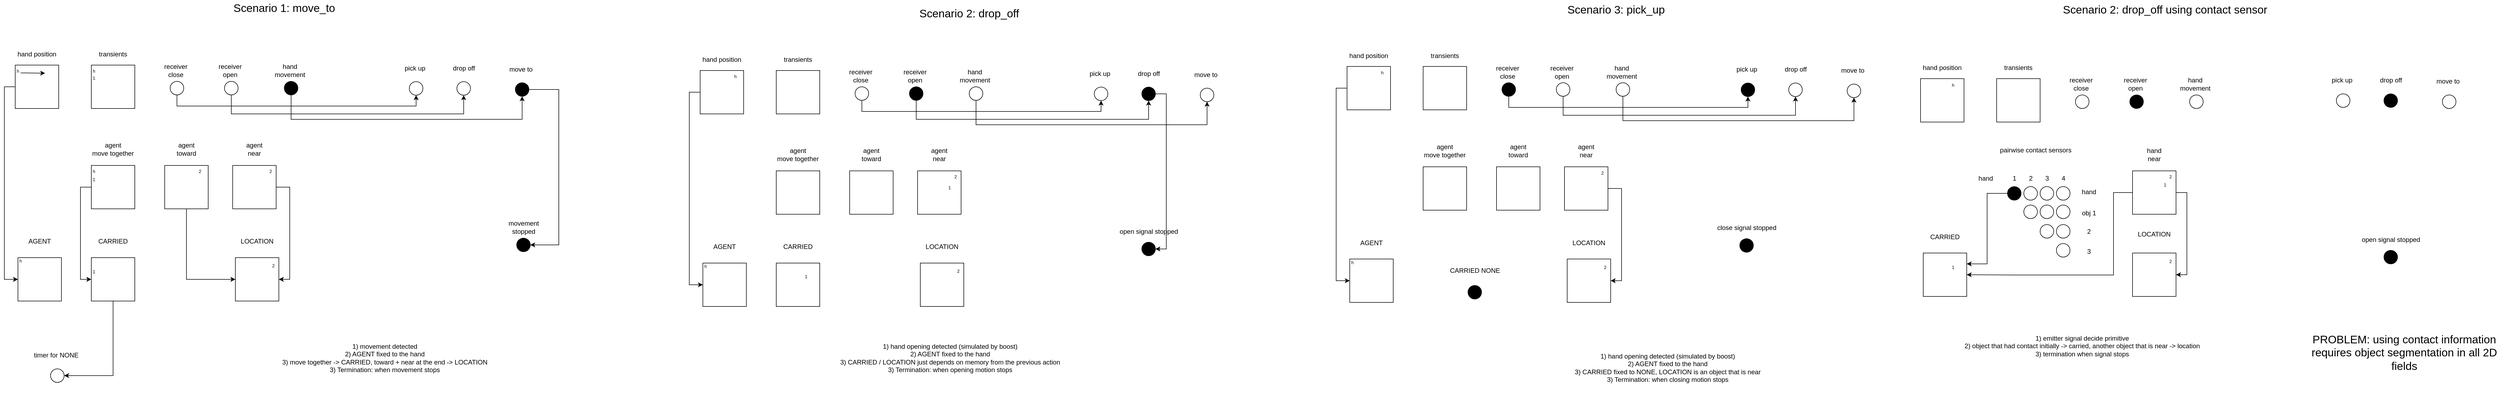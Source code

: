 <mxfile version="15.5.2" type="device"><diagram id="kGm0Wzl591T-LbFNVR5m" name="Page-1"><mxGraphModel dx="1673" dy="899" grid="1" gridSize="10" guides="1" tooltips="1" connect="1" arrows="1" fold="1" page="1" pageScale="1" pageWidth="1169" pageHeight="827" math="0" shadow="0"><root><mxCell id="0"/><mxCell id="1" parent="0"/><mxCell id="o7FnkJ8U3LkC7z7pMMNk-6" style="edgeStyle=orthogonalEdgeStyle;rounded=0;orthogonalLoop=1;jettySize=auto;html=1;exitX=0;exitY=0.5;exitDx=0;exitDy=0;entryX=0;entryY=0.5;entryDx=0;entryDy=0;" edge="1" parent="1" source="52M5Ev38R9ghDdcj4iSC-1" target="o7FnkJ8U3LkC7z7pMMNk-2"><mxGeometry relative="1" as="geometry"/></mxCell><mxCell id="52M5Ev38R9ghDdcj4iSC-1" value="" style="whiteSpace=wrap;html=1;aspect=fixed;" parent="1" vertex="1"><mxGeometry x="40" y="160" width="80" height="80" as="geometry"/></mxCell><mxCell id="52M5Ev38R9ghDdcj4iSC-2" value="hand position" style="text;html=1;strokeColor=none;fillColor=none;align=center;verticalAlign=middle;whiteSpace=wrap;rounded=0;" parent="1" vertex="1"><mxGeometry x="35" y="130" width="90" height="20" as="geometry"/></mxCell><mxCell id="52M5Ev38R9ghDdcj4iSC-3" value="&lt;font style=&quot;font-size: 8px&quot;&gt;h&lt;/font&gt;" style="text;html=1;strokeColor=none;fillColor=none;align=center;verticalAlign=middle;whiteSpace=wrap;rounded=0;" parent="1" vertex="1"><mxGeometry x="40" y="165" width="10" height="10" as="geometry"/></mxCell><mxCell id="52M5Ev38R9ghDdcj4iSC-4" value="" style="whiteSpace=wrap;html=1;aspect=fixed;" parent="1" vertex="1"><mxGeometry x="180" y="160" width="80" height="80" as="geometry"/></mxCell><mxCell id="52M5Ev38R9ghDdcj4iSC-5" value="transients" style="text;html=1;strokeColor=none;fillColor=none;align=center;verticalAlign=middle;whiteSpace=wrap;rounded=0;" parent="1" vertex="1"><mxGeometry x="175" y="130" width="90" height="20" as="geometry"/></mxCell><mxCell id="52M5Ev38R9ghDdcj4iSC-6" value="&lt;font style=&quot;font-size: 8px&quot;&gt;h&lt;/font&gt;" style="text;html=1;strokeColor=none;fillColor=none;align=center;verticalAlign=middle;whiteSpace=wrap;rounded=0;" parent="1" vertex="1"><mxGeometry x="180" y="165" width="10" height="10" as="geometry"/></mxCell><mxCell id="52M5Ev38R9ghDdcj4iSC-7" value="&lt;font style=&quot;font-size: 8px&quot;&gt;1&lt;/font&gt;" style="text;html=1;strokeColor=none;fillColor=none;align=center;verticalAlign=middle;whiteSpace=wrap;rounded=0;" parent="1" vertex="1"><mxGeometry x="180" y="178" width="10" height="10" as="geometry"/></mxCell><mxCell id="o7FnkJ8U3LkC7z7pMMNk-9" style="edgeStyle=orthogonalEdgeStyle;rounded=0;orthogonalLoop=1;jettySize=auto;html=1;exitX=0.5;exitY=1;exitDx=0;exitDy=0;entryX=0.5;entryY=1;entryDx=0;entryDy=0;" edge="1" parent="1" source="52M5Ev38R9ghDdcj4iSC-8" target="52M5Ev38R9ghDdcj4iSC-20"><mxGeometry relative="1" as="geometry"/></mxCell><mxCell id="52M5Ev38R9ghDdcj4iSC-8" value="" style="ellipse;whiteSpace=wrap;html=1;aspect=fixed;fillColor=none;" parent="1" vertex="1"><mxGeometry x="325" y="190" width="25" height="25" as="geometry"/></mxCell><mxCell id="52M5Ev38R9ghDdcj4iSC-9" value="&lt;div&gt;receiver&lt;/div&gt;&lt;div&gt;close&lt;br&gt;&lt;/div&gt;" style="text;html=1;align=center;verticalAlign=middle;resizable=0;points=[];autosize=1;strokeColor=none;fillColor=none;" parent="1" vertex="1"><mxGeometry x="285" y="145" width="100" height="50" as="geometry"/></mxCell><mxCell id="o7FnkJ8U3LkC7z7pMMNk-8" style="edgeStyle=orthogonalEdgeStyle;rounded=0;orthogonalLoop=1;jettySize=auto;html=1;exitX=0.5;exitY=1;exitDx=0;exitDy=0;entryX=0.5;entryY=1;entryDx=0;entryDy=0;" edge="1" parent="1" source="52M5Ev38R9ghDdcj4iSC-15" target="52M5Ev38R9ghDdcj4iSC-21"><mxGeometry relative="1" as="geometry"><Array as="points"><mxPoint x="437" y="250"/><mxPoint x="865" y="250"/></Array></mxGeometry></mxCell><mxCell id="52M5Ev38R9ghDdcj4iSC-15" value="" style="ellipse;whiteSpace=wrap;html=1;aspect=fixed;fillColor=none;" parent="1" vertex="1"><mxGeometry x="425" y="190" width="25" height="25" as="geometry"/></mxCell><mxCell id="52M5Ev38R9ghDdcj4iSC-16" value="&lt;div&gt;receiver&lt;/div&gt;&lt;div&gt;open&lt;br&gt;&lt;/div&gt;" style="text;html=1;align=center;verticalAlign=middle;resizable=0;points=[];autosize=1;strokeColor=none;fillColor=none;" parent="1" vertex="1"><mxGeometry x="385" y="145" width="100" height="50" as="geometry"/></mxCell><mxCell id="o7FnkJ8U3LkC7z7pMMNk-10" style="edgeStyle=orthogonalEdgeStyle;rounded=0;orthogonalLoop=1;jettySize=auto;html=1;exitX=0.5;exitY=0;exitDx=0;exitDy=0;entryX=1;entryY=0.5;entryDx=0;entryDy=0;" edge="1" parent="1" source="52M5Ev38R9ghDdcj4iSC-19" target="52M5Ev38R9ghDdcj4iSC-52"><mxGeometry relative="1" as="geometry"><Array as="points"><mxPoint x="1040" y="205"/><mxPoint x="1040" y="491"/></Array></mxGeometry></mxCell><mxCell id="52M5Ev38R9ghDdcj4iSC-19" value="" style="ellipse;whiteSpace=wrap;html=1;aspect=fixed;fillColor=#000000;direction=south;" parent="1" vertex="1"><mxGeometry x="960" y="192.5" width="25" height="25" as="geometry"/></mxCell><mxCell id="52M5Ev38R9ghDdcj4iSC-20" value="" style="ellipse;whiteSpace=wrap;html=1;aspect=fixed;fillColor=none;" parent="1" vertex="1"><mxGeometry x="765" y="190.5" width="25" height="25" as="geometry"/></mxCell><mxCell id="52M5Ev38R9ghDdcj4iSC-21" value="" style="ellipse;whiteSpace=wrap;html=1;aspect=fixed;fillColor=none;" parent="1" vertex="1"><mxGeometry x="852.5" y="190.5" width="25" height="25" as="geometry"/></mxCell><mxCell id="52M5Ev38R9ghDdcj4iSC-22" value="move to" style="text;html=1;align=center;verticalAlign=middle;resizable=0;points=[];autosize=1;strokeColor=none;fillColor=none;" parent="1" vertex="1"><mxGeometry x="920" y="152.5" width="100" height="30" as="geometry"/></mxCell><mxCell id="52M5Ev38R9ghDdcj4iSC-23" value="pick up" style="text;html=1;align=center;verticalAlign=middle;resizable=0;points=[];autosize=1;strokeColor=none;fillColor=none;" parent="1" vertex="1"><mxGeometry x="730" y="150.5" width="90" height="30" as="geometry"/></mxCell><mxCell id="52M5Ev38R9ghDdcj4iSC-24" value="drop off" style="text;html=1;align=center;verticalAlign=middle;resizable=0;points=[];autosize=1;strokeColor=none;fillColor=none;" parent="1" vertex="1"><mxGeometry x="815" y="150.5" width="100" height="30" as="geometry"/></mxCell><mxCell id="52M5Ev38R9ghDdcj4iSC-41" style="edgeStyle=orthogonalEdgeStyle;rounded=0;orthogonalLoop=1;jettySize=auto;html=1;exitX=0;exitY=0.5;exitDx=0;exitDy=0;entryX=0;entryY=0.5;entryDx=0;entryDy=0;" parent="1" source="52M5Ev38R9ghDdcj4iSC-25" target="52M5Ev38R9ghDdcj4iSC-37" edge="1"><mxGeometry relative="1" as="geometry"/></mxCell><mxCell id="52M5Ev38R9ghDdcj4iSC-25" value="" style="whiteSpace=wrap;html=1;aspect=fixed;" parent="1" vertex="1"><mxGeometry x="180" y="345" width="80" height="80" as="geometry"/></mxCell><mxCell id="52M5Ev38R9ghDdcj4iSC-26" value="&lt;div&gt;agent&lt;br&gt;&lt;/div&gt;&lt;div&gt;move together&lt;br&gt;&lt;/div&gt;" style="text;html=1;strokeColor=none;fillColor=none;align=center;verticalAlign=middle;whiteSpace=wrap;rounded=0;" parent="1" vertex="1"><mxGeometry x="175" y="305" width="90" height="20" as="geometry"/></mxCell><mxCell id="52M5Ev38R9ghDdcj4iSC-27" value="&lt;font style=&quot;font-size: 8px&quot;&gt;h&lt;/font&gt;" style="text;html=1;strokeColor=none;fillColor=none;align=center;verticalAlign=middle;whiteSpace=wrap;rounded=0;" parent="1" vertex="1"><mxGeometry x="180" y="350" width="10" height="10" as="geometry"/></mxCell><mxCell id="o7FnkJ8U3LkC7z7pMMNk-1" style="edgeStyle=orthogonalEdgeStyle;rounded=0;orthogonalLoop=1;jettySize=auto;html=1;exitX=0.5;exitY=1;exitDx=0;exitDy=0;entryX=0;entryY=0.5;entryDx=0;entryDy=0;" edge="1" parent="1" source="52M5Ev38R9ghDdcj4iSC-28" target="52M5Ev38R9ghDdcj4iSC-44"><mxGeometry relative="1" as="geometry"/></mxCell><mxCell id="52M5Ev38R9ghDdcj4iSC-28" value="" style="whiteSpace=wrap;html=1;aspect=fixed;" parent="1" vertex="1"><mxGeometry x="315" y="345" width="80" height="80" as="geometry"/></mxCell><mxCell id="52M5Ev38R9ghDdcj4iSC-29" value="&lt;div&gt;agent&lt;/div&gt;&lt;div&gt;toward&lt;br&gt;&lt;/div&gt;" style="text;html=1;strokeColor=none;fillColor=none;align=center;verticalAlign=middle;whiteSpace=wrap;rounded=0;" parent="1" vertex="1"><mxGeometry x="310" y="305" width="90" height="20" as="geometry"/></mxCell><mxCell id="52M5Ev38R9ghDdcj4iSC-34" value="&lt;font style=&quot;font-size: 8px&quot;&gt;1&lt;/font&gt;" style="text;html=1;strokeColor=none;fillColor=none;align=center;verticalAlign=middle;whiteSpace=wrap;rounded=0;" parent="1" vertex="1"><mxGeometry x="180" y="365" width="10" height="10" as="geometry"/></mxCell><mxCell id="52M5Ev38R9ghDdcj4iSC-35" value="&lt;font style=&quot;font-size: 8px&quot;&gt;2&lt;/font&gt;" style="text;html=1;strokeColor=none;fillColor=none;align=center;verticalAlign=middle;whiteSpace=wrap;rounded=0;" parent="1" vertex="1"><mxGeometry x="375" y="350" width="10" height="10" as="geometry"/></mxCell><mxCell id="52M5Ev38R9ghDdcj4iSC-36" style="edgeStyle=orthogonalEdgeStyle;rounded=0;orthogonalLoop=1;jettySize=auto;html=1;exitX=1;exitY=0.75;exitDx=0;exitDy=0;fontSize=8;fontColor=#006600;" parent="1" edge="1"><mxGeometry relative="1" as="geometry"><mxPoint x="95" y="175" as="targetPoint"/><mxPoint x="50" y="174.5" as="sourcePoint"/><Array as="points"><mxPoint x="60" y="174"/></Array></mxGeometry></mxCell><mxCell id="o7FnkJ8U3LkC7z7pMMNk-123" style="edgeStyle=orthogonalEdgeStyle;rounded=0;orthogonalLoop=1;jettySize=auto;html=1;exitX=0.5;exitY=1;exitDx=0;exitDy=0;entryX=1;entryY=0.5;entryDx=0;entryDy=0;fontSize=20.4;" edge="1" parent="1" source="52M5Ev38R9ghDdcj4iSC-37" target="o7FnkJ8U3LkC7z7pMMNk-121"><mxGeometry relative="1" as="geometry"/></mxCell><mxCell id="52M5Ev38R9ghDdcj4iSC-37" value="" style="whiteSpace=wrap;html=1;aspect=fixed;" parent="1" vertex="1"><mxGeometry x="180" y="515" width="80" height="80" as="geometry"/></mxCell><mxCell id="52M5Ev38R9ghDdcj4iSC-38" value="&lt;div&gt;CARRIED&lt;br&gt;&lt;/div&gt;" style="text;html=1;strokeColor=none;fillColor=none;align=center;verticalAlign=middle;whiteSpace=wrap;rounded=0;" parent="1" vertex="1"><mxGeometry x="175" y="475" width="90" height="20" as="geometry"/></mxCell><mxCell id="52M5Ev38R9ghDdcj4iSC-40" value="&lt;font style=&quot;font-size: 8px&quot;&gt;1&lt;/font&gt;" style="text;html=1;strokeColor=none;fillColor=none;align=center;verticalAlign=middle;whiteSpace=wrap;rounded=0;" parent="1" vertex="1"><mxGeometry x="180" y="535" width="10" height="10" as="geometry"/></mxCell><mxCell id="52M5Ev38R9ghDdcj4iSC-46" style="edgeStyle=orthogonalEdgeStyle;rounded=0;orthogonalLoop=1;jettySize=auto;html=1;exitX=1;exitY=0.5;exitDx=0;exitDy=0;entryX=1;entryY=0.5;entryDx=0;entryDy=0;" parent="1" source="52M5Ev38R9ghDdcj4iSC-42" target="52M5Ev38R9ghDdcj4iSC-44" edge="1"><mxGeometry relative="1" as="geometry"/></mxCell><mxCell id="52M5Ev38R9ghDdcj4iSC-42" value="" style="whiteSpace=wrap;html=1;aspect=fixed;" parent="1" vertex="1"><mxGeometry x="440" y="345" width="80" height="80" as="geometry"/></mxCell><mxCell id="52M5Ev38R9ghDdcj4iSC-43" value="&lt;div&gt;agent&lt;/div&gt;&lt;div&gt;near&lt;br&gt;&lt;/div&gt;" style="text;html=1;strokeColor=none;fillColor=none;align=center;verticalAlign=middle;whiteSpace=wrap;rounded=0;" parent="1" vertex="1"><mxGeometry x="435" y="305" width="90" height="20" as="geometry"/></mxCell><mxCell id="52M5Ev38R9ghDdcj4iSC-44" value="" style="whiteSpace=wrap;html=1;aspect=fixed;" parent="1" vertex="1"><mxGeometry x="445" y="515" width="80" height="80" as="geometry"/></mxCell><mxCell id="52M5Ev38R9ghDdcj4iSC-45" value="LOCATION" style="text;html=1;strokeColor=none;fillColor=none;align=center;verticalAlign=middle;whiteSpace=wrap;rounded=0;" parent="1" vertex="1"><mxGeometry x="440" y="475" width="90" height="20" as="geometry"/></mxCell><mxCell id="52M5Ev38R9ghDdcj4iSC-47" value="&lt;font style=&quot;font-size: 8px&quot;&gt;2&lt;/font&gt;" style="text;html=1;strokeColor=none;fillColor=none;align=center;verticalAlign=middle;whiteSpace=wrap;rounded=0;" parent="1" vertex="1"><mxGeometry x="505" y="350" width="10" height="10" as="geometry"/></mxCell><mxCell id="52M5Ev38R9ghDdcj4iSC-48" value="&lt;font style=&quot;font-size: 8px&quot;&gt;2&lt;/font&gt;" style="text;html=1;strokeColor=none;fillColor=none;align=center;verticalAlign=middle;whiteSpace=wrap;rounded=0;" parent="1" vertex="1"><mxGeometry x="510" y="524" width="10" height="10" as="geometry"/></mxCell><mxCell id="o7FnkJ8U3LkC7z7pMMNk-7" style="edgeStyle=orthogonalEdgeStyle;rounded=0;orthogonalLoop=1;jettySize=auto;html=1;exitX=0.5;exitY=1;exitDx=0;exitDy=0;entryX=1;entryY=0.5;entryDx=0;entryDy=0;" edge="1" parent="1" source="52M5Ev38R9ghDdcj4iSC-50" target="52M5Ev38R9ghDdcj4iSC-19"><mxGeometry relative="1" as="geometry"><Array as="points"><mxPoint x="547" y="260"/><mxPoint x="973" y="260"/></Array></mxGeometry></mxCell><mxCell id="52M5Ev38R9ghDdcj4iSC-50" value="" style="ellipse;whiteSpace=wrap;html=1;aspect=fixed;fillColor=#000000;" parent="1" vertex="1"><mxGeometry x="535" y="190" width="25" height="25" as="geometry"/></mxCell><mxCell id="52M5Ev38R9ghDdcj4iSC-51" value="&lt;div&gt;hand&lt;/div&gt;&lt;div&gt;movement&lt;br&gt;&lt;/div&gt;" style="text;html=1;align=center;verticalAlign=middle;resizable=0;points=[];autosize=1;strokeColor=none;fillColor=none;" parent="1" vertex="1"><mxGeometry x="485" y="145" width="120" height="50" as="geometry"/></mxCell><mxCell id="52M5Ev38R9ghDdcj4iSC-52" value="" style="ellipse;whiteSpace=wrap;html=1;aspect=fixed;fillColor=#000000;" parent="1" vertex="1"><mxGeometry x="962.5" y="479" width="25" height="25" as="geometry"/></mxCell><mxCell id="52M5Ev38R9ghDdcj4iSC-53" value="&lt;div&gt;movement &lt;br&gt;&lt;/div&gt;&lt;div&gt;stopped&lt;/div&gt;" style="text;html=1;align=center;verticalAlign=middle;resizable=0;points=[];autosize=1;strokeColor=none;fillColor=none;" parent="1" vertex="1"><mxGeometry x="915" y="434" width="120" height="50" as="geometry"/></mxCell><mxCell id="52M5Ev38R9ghDdcj4iSC-57" value="" style="whiteSpace=wrap;html=1;aspect=fixed;" parent="1" vertex="1"><mxGeometry x="3545" y="185" width="80" height="80" as="geometry"/></mxCell><mxCell id="52M5Ev38R9ghDdcj4iSC-58" value="hand position" style="text;html=1;strokeColor=none;fillColor=none;align=center;verticalAlign=middle;whiteSpace=wrap;rounded=0;" parent="1" vertex="1"><mxGeometry x="3540" y="155" width="90" height="20" as="geometry"/></mxCell><mxCell id="52M5Ev38R9ghDdcj4iSC-59" value="&lt;font style=&quot;font-size: 8px&quot;&gt;h&lt;/font&gt;" style="text;html=1;strokeColor=none;fillColor=none;align=center;verticalAlign=middle;whiteSpace=wrap;rounded=0;" parent="1" vertex="1"><mxGeometry x="3600" y="190.5" width="10" height="10" as="geometry"/></mxCell><mxCell id="52M5Ev38R9ghDdcj4iSC-60" value="" style="whiteSpace=wrap;html=1;aspect=fixed;" parent="1" vertex="1"><mxGeometry x="3685" y="185" width="80" height="80" as="geometry"/></mxCell><mxCell id="52M5Ev38R9ghDdcj4iSC-61" value="transients" style="text;html=1;strokeColor=none;fillColor=none;align=center;verticalAlign=middle;whiteSpace=wrap;rounded=0;" parent="1" vertex="1"><mxGeometry x="3680" y="155" width="90" height="20" as="geometry"/></mxCell><mxCell id="52M5Ev38R9ghDdcj4iSC-64" value="" style="ellipse;whiteSpace=wrap;html=1;aspect=fixed;fillColor=none;" parent="1" vertex="1"><mxGeometry x="3830" y="215" width="25" height="25" as="geometry"/></mxCell><mxCell id="52M5Ev38R9ghDdcj4iSC-65" value="&lt;div&gt;receiver&lt;/div&gt;&lt;div&gt;close&lt;br&gt;&lt;/div&gt;" style="text;html=1;align=center;verticalAlign=middle;resizable=0;points=[];autosize=1;strokeColor=none;fillColor=none;" parent="1" vertex="1"><mxGeometry x="3790" y="170" width="100" height="50" as="geometry"/></mxCell><mxCell id="52M5Ev38R9ghDdcj4iSC-66" value="" style="ellipse;whiteSpace=wrap;html=1;aspect=fixed;fillColor=#000000;" parent="1" vertex="1"><mxGeometry x="3930" y="215" width="25" height="25" as="geometry"/></mxCell><mxCell id="52M5Ev38R9ghDdcj4iSC-67" value="&lt;div&gt;receiver&lt;/div&gt;&lt;div&gt;open&lt;br&gt;&lt;/div&gt;" style="text;html=1;align=center;verticalAlign=middle;resizable=0;points=[];autosize=1;strokeColor=none;fillColor=none;" parent="1" vertex="1"><mxGeometry x="3890" y="170" width="100" height="50" as="geometry"/></mxCell><mxCell id="52M5Ev38R9ghDdcj4iSC-75" value="" style="ellipse;whiteSpace=wrap;html=1;aspect=fixed;fillColor=none;" parent="1" vertex="1"><mxGeometry x="4040" y="215" width="25" height="25" as="geometry"/></mxCell><mxCell id="52M5Ev38R9ghDdcj4iSC-76" value="&lt;div&gt;hand&lt;/div&gt;&lt;div&gt;movement&lt;br&gt;&lt;/div&gt;" style="text;html=1;align=center;verticalAlign=middle;resizable=0;points=[];autosize=1;strokeColor=none;fillColor=none;" parent="1" vertex="1"><mxGeometry x="3990" y="170" width="120" height="50" as="geometry"/></mxCell><mxCell id="52M5Ev38R9ghDdcj4iSC-113" style="edgeStyle=orthogonalEdgeStyle;rounded=0;orthogonalLoop=1;jettySize=auto;html=1;exitX=0;exitY=0.5;exitDx=0;exitDy=0;entryX=1;entryY=0.5;entryDx=0;entryDy=0;startArrow=none;startFill=0;" parent="1" source="52M5Ev38R9ghDdcj4iSC-77" target="52M5Ev38R9ghDdcj4iSC-81" edge="1"><mxGeometry relative="1" as="geometry"><Array as="points"><mxPoint x="3900" y="395"/><mxPoint x="3900" y="547"/><mxPoint x="3720" y="547"/></Array></mxGeometry></mxCell><mxCell id="52M5Ev38R9ghDdcj4iSC-117" style="edgeStyle=orthogonalEdgeStyle;rounded=0;orthogonalLoop=1;jettySize=auto;html=1;exitX=1;exitY=0.5;exitDx=0;exitDy=0;entryX=1;entryY=0.5;entryDx=0;entryDy=0;startArrow=none;startFill=0;" parent="1" source="52M5Ev38R9ghDdcj4iSC-77" target="52M5Ev38R9ghDdcj4iSC-84" edge="1"><mxGeometry relative="1" as="geometry"/></mxCell><mxCell id="52M5Ev38R9ghDdcj4iSC-77" value="" style="whiteSpace=wrap;html=1;aspect=fixed;" parent="1" vertex="1"><mxGeometry x="3935" y="355" width="80" height="80" as="geometry"/></mxCell><mxCell id="52M5Ev38R9ghDdcj4iSC-78" value="&lt;div&gt;hand&lt;/div&gt;&lt;div&gt;near&lt;br&gt;&lt;/div&gt;" style="text;html=1;strokeColor=none;fillColor=none;align=center;verticalAlign=middle;whiteSpace=wrap;rounded=0;" parent="1" vertex="1"><mxGeometry x="3930" y="315" width="90" height="20" as="geometry"/></mxCell><mxCell id="52M5Ev38R9ghDdcj4iSC-79" value="&lt;font style=&quot;font-size: 8px&quot;&gt;2&lt;/font&gt;" style="text;html=1;strokeColor=none;fillColor=none;align=center;verticalAlign=middle;whiteSpace=wrap;rounded=0;" parent="1" vertex="1"><mxGeometry x="4000" y="360" width="10" height="10" as="geometry"/></mxCell><mxCell id="52M5Ev38R9ghDdcj4iSC-80" value="&lt;font style=&quot;font-size: 8px&quot;&gt;1&lt;/font&gt;" style="text;html=1;strokeColor=none;fillColor=none;align=center;verticalAlign=middle;whiteSpace=wrap;rounded=0;" parent="1" vertex="1"><mxGeometry x="3990" y="375" width="10" height="10" as="geometry"/></mxCell><mxCell id="52M5Ev38R9ghDdcj4iSC-81" value="" style="whiteSpace=wrap;html=1;aspect=fixed;" parent="1" vertex="1"><mxGeometry x="3550" y="506.5" width="80" height="80" as="geometry"/></mxCell><mxCell id="52M5Ev38R9ghDdcj4iSC-82" value="CARRIED" style="text;html=1;strokeColor=none;fillColor=none;align=center;verticalAlign=middle;whiteSpace=wrap;rounded=0;" parent="1" vertex="1"><mxGeometry x="3545" y="466.5" width="90" height="20" as="geometry"/></mxCell><mxCell id="52M5Ev38R9ghDdcj4iSC-83" value="&lt;font style=&quot;font-size: 8px&quot;&gt;1&lt;/font&gt;" style="text;html=1;strokeColor=none;fillColor=none;align=center;verticalAlign=middle;whiteSpace=wrap;rounded=0;" parent="1" vertex="1"><mxGeometry x="3600" y="526.5" width="10" height="10" as="geometry"/></mxCell><mxCell id="52M5Ev38R9ghDdcj4iSC-84" value="" style="whiteSpace=wrap;html=1;aspect=fixed;" parent="1" vertex="1"><mxGeometry x="3935" y="506.5" width="80" height="80" as="geometry"/></mxCell><mxCell id="52M5Ev38R9ghDdcj4iSC-85" value="LOCATION" style="text;html=1;strokeColor=none;fillColor=none;align=center;verticalAlign=middle;whiteSpace=wrap;rounded=0;" parent="1" vertex="1"><mxGeometry x="3930" y="461.5" width="90" height="20" as="geometry"/></mxCell><mxCell id="52M5Ev38R9ghDdcj4iSC-86" value="&lt;font style=&quot;font-size: 8px&quot;&gt;2&lt;/font&gt;" style="text;html=1;strokeColor=none;fillColor=none;align=center;verticalAlign=middle;whiteSpace=wrap;rounded=0;" parent="1" vertex="1"><mxGeometry x="4000" y="515.5" width="10" height="10" as="geometry"/></mxCell><mxCell id="52M5Ev38R9ghDdcj4iSC-112" style="edgeStyle=orthogonalEdgeStyle;rounded=0;orthogonalLoop=1;jettySize=auto;html=1;exitX=0;exitY=0.5;exitDx=0;exitDy=0;entryX=1;entryY=0.25;entryDx=0;entryDy=0;startArrow=none;startFill=0;" parent="1" source="52M5Ev38R9ghDdcj4iSC-88" target="52M5Ev38R9ghDdcj4iSC-81" edge="1"><mxGeometry relative="1" as="geometry"/></mxCell><mxCell id="52M5Ev38R9ghDdcj4iSC-88" value="" style="ellipse;whiteSpace=wrap;html=1;aspect=fixed;fillColor=#000000;" parent="1" vertex="1"><mxGeometry x="3705" y="384" width="25" height="25" as="geometry"/></mxCell><mxCell id="52M5Ev38R9ghDdcj4iSC-89" value="" style="ellipse;whiteSpace=wrap;html=1;aspect=fixed;fillColor=none;" parent="1" vertex="1"><mxGeometry x="3735" y="384" width="25" height="25" as="geometry"/></mxCell><mxCell id="52M5Ev38R9ghDdcj4iSC-90" value="" style="ellipse;whiteSpace=wrap;html=1;aspect=fixed;fillColor=none;" parent="1" vertex="1"><mxGeometry x="3735" y="418" width="25" height="25" as="geometry"/></mxCell><mxCell id="52M5Ev38R9ghDdcj4iSC-91" value="" style="ellipse;whiteSpace=wrap;html=1;aspect=fixed;fillColor=none;" parent="1" vertex="1"><mxGeometry x="3765" y="384" width="25" height="25" as="geometry"/></mxCell><mxCell id="52M5Ev38R9ghDdcj4iSC-92" value="" style="ellipse;whiteSpace=wrap;html=1;aspect=fixed;fillColor=none;" parent="1" vertex="1"><mxGeometry x="3795" y="384" width="25" height="25" as="geometry"/></mxCell><mxCell id="52M5Ev38R9ghDdcj4iSC-93" value="" style="ellipse;whiteSpace=wrap;html=1;aspect=fixed;fillColor=none;" parent="1" vertex="1"><mxGeometry x="3765" y="418" width="25" height="25" as="geometry"/></mxCell><mxCell id="52M5Ev38R9ghDdcj4iSC-94" value="" style="ellipse;whiteSpace=wrap;html=1;aspect=fixed;fillColor=none;" parent="1" vertex="1"><mxGeometry x="3795" y="418" width="25" height="25" as="geometry"/></mxCell><mxCell id="52M5Ev38R9ghDdcj4iSC-95" value="" style="ellipse;whiteSpace=wrap;html=1;aspect=fixed;fillColor=none;" parent="1" vertex="1"><mxGeometry x="3765" y="454" width="25" height="25" as="geometry"/></mxCell><mxCell id="52M5Ev38R9ghDdcj4iSC-96" value="" style="ellipse;whiteSpace=wrap;html=1;aspect=fixed;fillColor=none;" parent="1" vertex="1"><mxGeometry x="3795" y="454" width="25" height="25" as="geometry"/></mxCell><mxCell id="52M5Ev38R9ghDdcj4iSC-97" value="" style="ellipse;whiteSpace=wrap;html=1;aspect=fixed;fillColor=none;" parent="1" vertex="1"><mxGeometry x="3795" y="489" width="25" height="25" as="geometry"/></mxCell><mxCell id="52M5Ev38R9ghDdcj4iSC-98" value="hand" style="text;html=1;strokeColor=none;fillColor=none;align=center;verticalAlign=middle;whiteSpace=wrap;rounded=0;" parent="1" vertex="1"><mxGeometry x="3635" y="354" width="60" height="30" as="geometry"/></mxCell><mxCell id="52M5Ev38R9ghDdcj4iSC-99" value="1" style="text;html=1;strokeColor=none;fillColor=none;align=center;verticalAlign=middle;whiteSpace=wrap;rounded=0;" parent="1" vertex="1"><mxGeometry x="3687.5" y="354" width="60" height="30" as="geometry"/></mxCell><mxCell id="52M5Ev38R9ghDdcj4iSC-100" value="2" style="text;html=1;strokeColor=none;fillColor=none;align=center;verticalAlign=middle;whiteSpace=wrap;rounded=0;" parent="1" vertex="1"><mxGeometry x="3717.5" y="354" width="60" height="30" as="geometry"/></mxCell><mxCell id="52M5Ev38R9ghDdcj4iSC-101" value="3" style="text;html=1;strokeColor=none;fillColor=none;align=center;verticalAlign=middle;whiteSpace=wrap;rounded=0;" parent="1" vertex="1"><mxGeometry x="3747.5" y="354" width="60" height="30" as="geometry"/></mxCell><mxCell id="52M5Ev38R9ghDdcj4iSC-102" value="4" style="text;html=1;strokeColor=none;fillColor=none;align=center;verticalAlign=middle;whiteSpace=wrap;rounded=0;" parent="1" vertex="1"><mxGeometry x="3777.5" y="354" width="60" height="30" as="geometry"/></mxCell><mxCell id="52M5Ev38R9ghDdcj4iSC-103" value="hand" style="text;html=1;strokeColor=none;fillColor=none;align=center;verticalAlign=middle;whiteSpace=wrap;rounded=0;" parent="1" vertex="1"><mxGeometry x="3825" y="379" width="60" height="30" as="geometry"/></mxCell><mxCell id="52M5Ev38R9ghDdcj4iSC-104" value="obj 1" style="text;html=1;strokeColor=none;fillColor=none;align=center;verticalAlign=middle;whiteSpace=wrap;rounded=0;" parent="1" vertex="1"><mxGeometry x="3825" y="418" width="60" height="30" as="geometry"/></mxCell><mxCell id="52M5Ev38R9ghDdcj4iSC-105" value="2" style="text;html=1;strokeColor=none;fillColor=none;align=center;verticalAlign=middle;whiteSpace=wrap;rounded=0;" parent="1" vertex="1"><mxGeometry x="3825" y="451.5" width="60" height="30" as="geometry"/></mxCell><mxCell id="52M5Ev38R9ghDdcj4iSC-106" value="3" style="text;html=1;strokeColor=none;fillColor=none;align=center;verticalAlign=middle;whiteSpace=wrap;rounded=0;" parent="1" vertex="1"><mxGeometry x="3825" y="489" width="60" height="30" as="geometry"/></mxCell><mxCell id="52M5Ev38R9ghDdcj4iSC-107" value="pairwise contact sensors" style="text;html=1;strokeColor=none;fillColor=none;align=center;verticalAlign=middle;whiteSpace=wrap;rounded=0;" parent="1" vertex="1"><mxGeometry x="3687.5" y="299" width="137.5" height="35" as="geometry"/></mxCell><mxCell id="52M5Ev38R9ghDdcj4iSC-120" value="&lt;div&gt;1) movement detected&lt;/div&gt;&lt;div&gt;2) AGENT fixed to the hand&lt;br&gt;&lt;/div&gt;&lt;div&gt;3) move together -&amp;gt; CARRIED, toward + near at the end -&amp;gt; LOCATION&lt;/div&gt;&lt;div&gt;3) Termination: when movement stops&lt;br&gt;&lt;/div&gt;" style="text;html=1;strokeColor=none;fillColor=none;align=center;verticalAlign=middle;whiteSpace=wrap;rounded=0;" parent="1" vertex="1"><mxGeometry x="300" y="630" width="840" height="140" as="geometry"/></mxCell><mxCell id="52M5Ev38R9ghDdcj4iSC-121" value="&lt;div&gt;1) emitter signal decide primitive&lt;/div&gt;&lt;div&gt;2) object that had contact initially -&amp;gt; carried, another object that is near -&amp;gt; location&lt;/div&gt;&lt;div&gt;3) termination when signal stops&lt;br&gt;&lt;/div&gt;" style="text;html=1;strokeColor=none;fillColor=none;align=center;verticalAlign=middle;whiteSpace=wrap;rounded=0;" parent="1" vertex="1"><mxGeometry x="3530" y="607.5" width="625" height="140" as="geometry"/></mxCell><mxCell id="o7FnkJ8U3LkC7z7pMMNk-2" value="" style="whiteSpace=wrap;html=1;aspect=fixed;" vertex="1" parent="1"><mxGeometry x="45" y="515" width="80" height="80" as="geometry"/></mxCell><mxCell id="o7FnkJ8U3LkC7z7pMMNk-3" value="AGENT" style="text;html=1;strokeColor=none;fillColor=none;align=center;verticalAlign=middle;whiteSpace=wrap;rounded=0;" vertex="1" parent="1"><mxGeometry x="40" y="475" width="90" height="20" as="geometry"/></mxCell><mxCell id="o7FnkJ8U3LkC7z7pMMNk-5" value="&lt;font style=&quot;font-size: 8px&quot;&gt;h&lt;/font&gt;" style="text;html=1;strokeColor=none;fillColor=none;align=center;verticalAlign=middle;whiteSpace=wrap;rounded=0;" vertex="1" parent="1"><mxGeometry x="45" y="515" width="10" height="10" as="geometry"/></mxCell><mxCell id="o7FnkJ8U3LkC7z7pMMNk-11" value="&lt;font style=&quot;font-size: 20.4px&quot;&gt;Scenario 1: move_to&lt;/font&gt;" style="text;html=1;strokeColor=none;fillColor=none;align=center;verticalAlign=middle;whiteSpace=wrap;rounded=0;" vertex="1" parent="1"><mxGeometry x="270" y="40" width="530" height="30" as="geometry"/></mxCell><mxCell id="o7FnkJ8U3LkC7z7pMMNk-13" value="" style="ellipse;whiteSpace=wrap;html=1;aspect=fixed;fillColor=none;direction=south;" vertex="1" parent="1"><mxGeometry x="4505" y="215" width="25" height="25" as="geometry"/></mxCell><mxCell id="o7FnkJ8U3LkC7z7pMMNk-14" value="" style="ellipse;whiteSpace=wrap;html=1;aspect=fixed;fillColor=none;" vertex="1" parent="1"><mxGeometry x="4310" y="213" width="25" height="25" as="geometry"/></mxCell><mxCell id="o7FnkJ8U3LkC7z7pMMNk-15" value="" style="ellipse;whiteSpace=wrap;html=1;aspect=fixed;fillColor=#000000;" vertex="1" parent="1"><mxGeometry x="4397.5" y="213" width="25" height="25" as="geometry"/></mxCell><mxCell id="o7FnkJ8U3LkC7z7pMMNk-16" value="move to" style="text;html=1;align=center;verticalAlign=middle;resizable=0;points=[];autosize=1;strokeColor=none;fillColor=none;" vertex="1" parent="1"><mxGeometry x="4465" y="175" width="100" height="30" as="geometry"/></mxCell><mxCell id="o7FnkJ8U3LkC7z7pMMNk-17" value="pick up" style="text;html=1;align=center;verticalAlign=middle;resizable=0;points=[];autosize=1;strokeColor=none;fillColor=none;" vertex="1" parent="1"><mxGeometry x="4275" y="173" width="90" height="30" as="geometry"/></mxCell><mxCell id="o7FnkJ8U3LkC7z7pMMNk-18" value="drop off" style="text;html=1;align=center;verticalAlign=middle;resizable=0;points=[];autosize=1;strokeColor=none;fillColor=none;" vertex="1" parent="1"><mxGeometry x="4360" y="173" width="100" height="30" as="geometry"/></mxCell><mxCell id="o7FnkJ8U3LkC7z7pMMNk-19" value="" style="ellipse;whiteSpace=wrap;html=1;aspect=fixed;fillColor=#000000;" vertex="1" parent="1"><mxGeometry x="4397.5" y="501.5" width="25" height="25" as="geometry"/></mxCell><mxCell id="o7FnkJ8U3LkC7z7pMMNk-20" value="open signal stopped" style="text;html=1;align=center;verticalAlign=middle;resizable=0;points=[];autosize=1;strokeColor=none;fillColor=none;" vertex="1" parent="1"><mxGeometry x="4300" y="466.5" width="220" height="30" as="geometry"/></mxCell><mxCell id="o7FnkJ8U3LkC7z7pMMNk-21" style="edgeStyle=orthogonalEdgeStyle;rounded=0;orthogonalLoop=1;jettySize=auto;html=1;exitX=0;exitY=0.5;exitDx=0;exitDy=0;entryX=0;entryY=0.5;entryDx=0;entryDy=0;" edge="1" parent="1" source="o7FnkJ8U3LkC7z7pMMNk-22" target="o7FnkJ8U3LkC7z7pMMNk-68"><mxGeometry relative="1" as="geometry"/></mxCell><mxCell id="o7FnkJ8U3LkC7z7pMMNk-22" value="" style="whiteSpace=wrap;html=1;aspect=fixed;" vertex="1" parent="1"><mxGeometry x="1300" y="170" width="80" height="80" as="geometry"/></mxCell><mxCell id="o7FnkJ8U3LkC7z7pMMNk-23" value="hand position" style="text;html=1;strokeColor=none;fillColor=none;align=center;verticalAlign=middle;whiteSpace=wrap;rounded=0;" vertex="1" parent="1"><mxGeometry x="1295" y="140" width="90" height="20" as="geometry"/></mxCell><mxCell id="o7FnkJ8U3LkC7z7pMMNk-24" value="&lt;font style=&quot;font-size: 8px&quot;&gt;h&lt;/font&gt;" style="text;html=1;strokeColor=none;fillColor=none;align=center;verticalAlign=middle;whiteSpace=wrap;rounded=0;" vertex="1" parent="1"><mxGeometry x="1360" y="175" width="10" height="10" as="geometry"/></mxCell><mxCell id="o7FnkJ8U3LkC7z7pMMNk-25" value="" style="whiteSpace=wrap;html=1;aspect=fixed;" vertex="1" parent="1"><mxGeometry x="1440" y="170" width="80" height="80" as="geometry"/></mxCell><mxCell id="o7FnkJ8U3LkC7z7pMMNk-26" value="transients" style="text;html=1;strokeColor=none;fillColor=none;align=center;verticalAlign=middle;whiteSpace=wrap;rounded=0;" vertex="1" parent="1"><mxGeometry x="1435" y="140" width="90" height="20" as="geometry"/></mxCell><mxCell id="o7FnkJ8U3LkC7z7pMMNk-29" style="edgeStyle=orthogonalEdgeStyle;rounded=0;orthogonalLoop=1;jettySize=auto;html=1;exitX=0.5;exitY=1;exitDx=0;exitDy=0;entryX=0.5;entryY=1;entryDx=0;entryDy=0;" edge="1" parent="1" source="o7FnkJ8U3LkC7z7pMMNk-30" target="o7FnkJ8U3LkC7z7pMMNk-37"><mxGeometry relative="1" as="geometry"/></mxCell><mxCell id="o7FnkJ8U3LkC7z7pMMNk-30" value="" style="ellipse;whiteSpace=wrap;html=1;aspect=fixed;fillColor=none;" vertex="1" parent="1"><mxGeometry x="1585" y="200" width="25" height="25" as="geometry"/></mxCell><mxCell id="o7FnkJ8U3LkC7z7pMMNk-31" value="&lt;div&gt;receiver&lt;/div&gt;&lt;div&gt;close&lt;br&gt;&lt;/div&gt;" style="text;html=1;align=center;verticalAlign=middle;resizable=0;points=[];autosize=1;strokeColor=none;fillColor=none;" vertex="1" parent="1"><mxGeometry x="1545" y="155" width="100" height="50" as="geometry"/></mxCell><mxCell id="o7FnkJ8U3LkC7z7pMMNk-32" style="edgeStyle=orthogonalEdgeStyle;rounded=0;orthogonalLoop=1;jettySize=auto;html=1;exitX=0.5;exitY=1;exitDx=0;exitDy=0;entryX=0.5;entryY=1;entryDx=0;entryDy=0;" edge="1" parent="1" source="o7FnkJ8U3LkC7z7pMMNk-33" target="o7FnkJ8U3LkC7z7pMMNk-38"><mxGeometry relative="1" as="geometry"><Array as="points"><mxPoint x="1697" y="260"/><mxPoint x="2125" y="260"/></Array></mxGeometry></mxCell><mxCell id="o7FnkJ8U3LkC7z7pMMNk-33" value="" style="ellipse;whiteSpace=wrap;html=1;aspect=fixed;fillColor=#000000;" vertex="1" parent="1"><mxGeometry x="1685" y="200" width="25" height="25" as="geometry"/></mxCell><mxCell id="o7FnkJ8U3LkC7z7pMMNk-34" value="&lt;div&gt;receiver&lt;/div&gt;&lt;div&gt;open&lt;br&gt;&lt;/div&gt;" style="text;html=1;align=center;verticalAlign=middle;resizable=0;points=[];autosize=1;strokeColor=none;fillColor=none;" vertex="1" parent="1"><mxGeometry x="1645" y="155" width="100" height="50" as="geometry"/></mxCell><mxCell id="o7FnkJ8U3LkC7z7pMMNk-36" value="" style="ellipse;whiteSpace=wrap;html=1;aspect=fixed;fillColor=none;direction=south;" vertex="1" parent="1"><mxGeometry x="2220" y="202.5" width="25" height="25" as="geometry"/></mxCell><mxCell id="o7FnkJ8U3LkC7z7pMMNk-37" value="" style="ellipse;whiteSpace=wrap;html=1;aspect=fixed;fillColor=none;" vertex="1" parent="1"><mxGeometry x="2025" y="200.5" width="25" height="25" as="geometry"/></mxCell><mxCell id="o7FnkJ8U3LkC7z7pMMNk-72" style="edgeStyle=orthogonalEdgeStyle;rounded=0;orthogonalLoop=1;jettySize=auto;html=1;exitX=1;exitY=0.5;exitDx=0;exitDy=0;entryX=1;entryY=0.5;entryDx=0;entryDy=0;fontSize=20.4;" edge="1" parent="1" source="o7FnkJ8U3LkC7z7pMMNk-38" target="o7FnkJ8U3LkC7z7pMMNk-65"><mxGeometry relative="1" as="geometry"/></mxCell><mxCell id="o7FnkJ8U3LkC7z7pMMNk-38" value="" style="ellipse;whiteSpace=wrap;html=1;aspect=fixed;fillColor=#000000;" vertex="1" parent="1"><mxGeometry x="2112.5" y="200.5" width="25" height="25" as="geometry"/></mxCell><mxCell id="o7FnkJ8U3LkC7z7pMMNk-39" value="move to" style="text;html=1;align=center;verticalAlign=middle;resizable=0;points=[];autosize=1;strokeColor=none;fillColor=none;" vertex="1" parent="1"><mxGeometry x="2180" y="162.5" width="100" height="30" as="geometry"/></mxCell><mxCell id="o7FnkJ8U3LkC7z7pMMNk-40" value="pick up" style="text;html=1;align=center;verticalAlign=middle;resizable=0;points=[];autosize=1;strokeColor=none;fillColor=none;" vertex="1" parent="1"><mxGeometry x="1990" y="160.5" width="90" height="30" as="geometry"/></mxCell><mxCell id="o7FnkJ8U3LkC7z7pMMNk-41" value="drop off" style="text;html=1;align=center;verticalAlign=middle;resizable=0;points=[];autosize=1;strokeColor=none;fillColor=none;" vertex="1" parent="1"><mxGeometry x="2075" y="160.5" width="100" height="30" as="geometry"/></mxCell><mxCell id="o7FnkJ8U3LkC7z7pMMNk-43" value="" style="whiteSpace=wrap;html=1;aspect=fixed;" vertex="1" parent="1"><mxGeometry x="1440" y="355" width="80" height="80" as="geometry"/></mxCell><mxCell id="o7FnkJ8U3LkC7z7pMMNk-44" value="&lt;div&gt;agent&lt;br&gt;&lt;/div&gt;&lt;div&gt;move together&lt;br&gt;&lt;/div&gt;" style="text;html=1;strokeColor=none;fillColor=none;align=center;verticalAlign=middle;whiteSpace=wrap;rounded=0;" vertex="1" parent="1"><mxGeometry x="1435" y="315" width="90" height="20" as="geometry"/></mxCell><mxCell id="o7FnkJ8U3LkC7z7pMMNk-47" value="" style="whiteSpace=wrap;html=1;aspect=fixed;" vertex="1" parent="1"><mxGeometry x="1575" y="355" width="80" height="80" as="geometry"/></mxCell><mxCell id="o7FnkJ8U3LkC7z7pMMNk-48" value="&lt;div&gt;agent&lt;/div&gt;&lt;div&gt;toward&lt;br&gt;&lt;/div&gt;" style="text;html=1;strokeColor=none;fillColor=none;align=center;verticalAlign=middle;whiteSpace=wrap;rounded=0;" vertex="1" parent="1"><mxGeometry x="1570" y="315" width="90" height="20" as="geometry"/></mxCell><mxCell id="o7FnkJ8U3LkC7z7pMMNk-52" value="" style="whiteSpace=wrap;html=1;aspect=fixed;" vertex="1" parent="1"><mxGeometry x="1440" y="525" width="80" height="80" as="geometry"/></mxCell><mxCell id="o7FnkJ8U3LkC7z7pMMNk-53" value="&lt;div&gt;CARRIED&lt;br&gt;&lt;/div&gt;" style="text;html=1;strokeColor=none;fillColor=none;align=center;verticalAlign=middle;whiteSpace=wrap;rounded=0;" vertex="1" parent="1"><mxGeometry x="1435" y="485" width="90" height="20" as="geometry"/></mxCell><mxCell id="o7FnkJ8U3LkC7z7pMMNk-54" value="&lt;font style=&quot;font-size: 8px&quot;&gt;1&lt;/font&gt;" style="text;html=1;strokeColor=none;fillColor=none;align=center;verticalAlign=middle;whiteSpace=wrap;rounded=0;" vertex="1" parent="1"><mxGeometry x="1490" y="544" width="10" height="10" as="geometry"/></mxCell><mxCell id="o7FnkJ8U3LkC7z7pMMNk-56" value="" style="whiteSpace=wrap;html=1;aspect=fixed;" vertex="1" parent="1"><mxGeometry x="1700" y="355" width="80" height="80" as="geometry"/></mxCell><mxCell id="o7FnkJ8U3LkC7z7pMMNk-57" value="&lt;div&gt;agent&lt;/div&gt;&lt;div&gt;near&lt;br&gt;&lt;/div&gt;" style="text;html=1;strokeColor=none;fillColor=none;align=center;verticalAlign=middle;whiteSpace=wrap;rounded=0;" vertex="1" parent="1"><mxGeometry x="1695" y="315" width="90" height="20" as="geometry"/></mxCell><mxCell id="o7FnkJ8U3LkC7z7pMMNk-58" value="" style="whiteSpace=wrap;html=1;aspect=fixed;" vertex="1" parent="1"><mxGeometry x="1705" y="525" width="80" height="80" as="geometry"/></mxCell><mxCell id="o7FnkJ8U3LkC7z7pMMNk-59" value="LOCATION" style="text;html=1;strokeColor=none;fillColor=none;align=center;verticalAlign=middle;whiteSpace=wrap;rounded=0;" vertex="1" parent="1"><mxGeometry x="1700" y="485" width="90" height="20" as="geometry"/></mxCell><mxCell id="o7FnkJ8U3LkC7z7pMMNk-60" value="&lt;font style=&quot;font-size: 8px&quot;&gt;2&lt;/font&gt;" style="text;html=1;strokeColor=none;fillColor=none;align=center;verticalAlign=middle;whiteSpace=wrap;rounded=0;" vertex="1" parent="1"><mxGeometry x="1765" y="360" width="10" height="10" as="geometry"/></mxCell><mxCell id="o7FnkJ8U3LkC7z7pMMNk-61" value="&lt;font style=&quot;font-size: 8px&quot;&gt;2&lt;/font&gt;" style="text;html=1;strokeColor=none;fillColor=none;align=center;verticalAlign=middle;whiteSpace=wrap;rounded=0;" vertex="1" parent="1"><mxGeometry x="1770" y="534" width="10" height="10" as="geometry"/></mxCell><mxCell id="o7FnkJ8U3LkC7z7pMMNk-62" style="edgeStyle=orthogonalEdgeStyle;rounded=0;orthogonalLoop=1;jettySize=auto;html=1;exitX=0.5;exitY=1;exitDx=0;exitDy=0;entryX=1;entryY=0.5;entryDx=0;entryDy=0;" edge="1" parent="1" source="o7FnkJ8U3LkC7z7pMMNk-63" target="o7FnkJ8U3LkC7z7pMMNk-36"><mxGeometry relative="1" as="geometry"><Array as="points"><mxPoint x="1807" y="270"/><mxPoint x="2233" y="270"/></Array></mxGeometry></mxCell><mxCell id="o7FnkJ8U3LkC7z7pMMNk-63" value="" style="ellipse;whiteSpace=wrap;html=1;aspect=fixed;fillColor=none;" vertex="1" parent="1"><mxGeometry x="1795" y="200" width="25" height="25" as="geometry"/></mxCell><mxCell id="o7FnkJ8U3LkC7z7pMMNk-64" value="&lt;div&gt;hand&lt;/div&gt;&lt;div&gt;movement&lt;br&gt;&lt;/div&gt;" style="text;html=1;align=center;verticalAlign=middle;resizable=0;points=[];autosize=1;strokeColor=none;fillColor=none;" vertex="1" parent="1"><mxGeometry x="1745" y="155" width="120" height="50" as="geometry"/></mxCell><mxCell id="o7FnkJ8U3LkC7z7pMMNk-65" value="" style="ellipse;whiteSpace=wrap;html=1;aspect=fixed;fillColor=#000000;" vertex="1" parent="1"><mxGeometry x="2112.5" y="486.5" width="25" height="25" as="geometry"/></mxCell><mxCell id="o7FnkJ8U3LkC7z7pMMNk-66" value="open signal stopped" style="text;html=1;align=center;verticalAlign=middle;resizable=0;points=[];autosize=1;strokeColor=none;fillColor=none;" vertex="1" parent="1"><mxGeometry x="2015" y="451.5" width="220" height="30" as="geometry"/></mxCell><mxCell id="o7FnkJ8U3LkC7z7pMMNk-67" value="&lt;div&gt;1) hand opening detected (simulated by boost)&lt;br&gt;&lt;/div&gt;&lt;div&gt;2) AGENT fixed to the hand&lt;br&gt;&lt;/div&gt;&lt;div&gt;3) CARRIED / LOCATION just depends on memory from the previous action&lt;br&gt;&lt;/div&gt;&lt;div&gt;3) Termination: when opening motion stops&lt;br&gt;&lt;/div&gt;" style="text;html=1;strokeColor=none;fillColor=none;align=center;verticalAlign=middle;whiteSpace=wrap;rounded=0;" vertex="1" parent="1"><mxGeometry x="1340" y="630" width="840" height="140" as="geometry"/></mxCell><mxCell id="o7FnkJ8U3LkC7z7pMMNk-68" value="" style="whiteSpace=wrap;html=1;aspect=fixed;" vertex="1" parent="1"><mxGeometry x="1305" y="525" width="80" height="80" as="geometry"/></mxCell><mxCell id="o7FnkJ8U3LkC7z7pMMNk-69" value="AGENT" style="text;html=1;strokeColor=none;fillColor=none;align=center;verticalAlign=middle;whiteSpace=wrap;rounded=0;" vertex="1" parent="1"><mxGeometry x="1300" y="485" width="90" height="20" as="geometry"/></mxCell><mxCell id="o7FnkJ8U3LkC7z7pMMNk-70" value="&lt;font style=&quot;font-size: 8px&quot;&gt;h&lt;/font&gt;" style="text;html=1;strokeColor=none;fillColor=none;align=center;verticalAlign=middle;whiteSpace=wrap;rounded=0;" vertex="1" parent="1"><mxGeometry x="1305" y="525" width="10" height="10" as="geometry"/></mxCell><mxCell id="o7FnkJ8U3LkC7z7pMMNk-71" value="&lt;font style=&quot;font-size: 20.4px&quot;&gt;Scenario 2: drop_off &lt;br&gt;&lt;/font&gt;" style="text;html=1;strokeColor=none;fillColor=none;align=center;verticalAlign=middle;whiteSpace=wrap;rounded=0;" vertex="1" parent="1"><mxGeometry x="1530" y="50" width="530" height="30" as="geometry"/></mxCell><mxCell id="o7FnkJ8U3LkC7z7pMMNk-74" value="&lt;font style=&quot;font-size: 8px&quot;&gt;1&lt;/font&gt;" style="text;html=1;strokeColor=none;fillColor=none;align=center;verticalAlign=middle;whiteSpace=wrap;rounded=0;" vertex="1" parent="1"><mxGeometry x="1754" y="380" width="10" height="10" as="geometry"/></mxCell><mxCell id="o7FnkJ8U3LkC7z7pMMNk-76" value="&lt;font style=&quot;font-size: 20.4px&quot;&gt;Scenario 2: drop_off using contact sensor&lt;br&gt;&lt;/font&gt;" style="text;html=1;strokeColor=none;fillColor=none;align=center;verticalAlign=middle;whiteSpace=wrap;rounded=0;" vertex="1" parent="1"><mxGeometry x="3730" y="42.5" width="530" height="30" as="geometry"/></mxCell><mxCell id="o7FnkJ8U3LkC7z7pMMNk-77" value="PROBLEM: using contact information requires object segmentation in all 2D fields" style="text;html=1;strokeColor=none;fillColor=none;align=center;verticalAlign=middle;whiteSpace=wrap;rounded=0;fontSize=20.4;" vertex="1" parent="1"><mxGeometry x="4260" y="647.5" width="350" height="85" as="geometry"/></mxCell><mxCell id="o7FnkJ8U3LkC7z7pMMNk-78" style="edgeStyle=orthogonalEdgeStyle;rounded=0;orthogonalLoop=1;jettySize=auto;html=1;exitX=0;exitY=0.5;exitDx=0;exitDy=0;entryX=0;entryY=0.5;entryDx=0;entryDy=0;" edge="1" parent="1" source="o7FnkJ8U3LkC7z7pMMNk-79" target="o7FnkJ8U3LkC7z7pMMNk-116"><mxGeometry relative="1" as="geometry"/></mxCell><mxCell id="o7FnkJ8U3LkC7z7pMMNk-79" value="" style="whiteSpace=wrap;html=1;aspect=fixed;" vertex="1" parent="1"><mxGeometry x="2490" y="162.5" width="80" height="80" as="geometry"/></mxCell><mxCell id="o7FnkJ8U3LkC7z7pMMNk-80" value="hand position" style="text;html=1;strokeColor=none;fillColor=none;align=center;verticalAlign=middle;whiteSpace=wrap;rounded=0;" vertex="1" parent="1"><mxGeometry x="2485" y="132.5" width="90" height="20" as="geometry"/></mxCell><mxCell id="o7FnkJ8U3LkC7z7pMMNk-81" value="&lt;font style=&quot;font-size: 8px&quot;&gt;h&lt;/font&gt;" style="text;html=1;strokeColor=none;fillColor=none;align=center;verticalAlign=middle;whiteSpace=wrap;rounded=0;" vertex="1" parent="1"><mxGeometry x="2550" y="167.5" width="10" height="10" as="geometry"/></mxCell><mxCell id="o7FnkJ8U3LkC7z7pMMNk-82" value="" style="whiteSpace=wrap;html=1;aspect=fixed;" vertex="1" parent="1"><mxGeometry x="2630" y="162.5" width="80" height="80" as="geometry"/></mxCell><mxCell id="o7FnkJ8U3LkC7z7pMMNk-83" value="transients" style="text;html=1;strokeColor=none;fillColor=none;align=center;verticalAlign=middle;whiteSpace=wrap;rounded=0;" vertex="1" parent="1"><mxGeometry x="2625" y="132.5" width="90" height="20" as="geometry"/></mxCell><mxCell id="o7FnkJ8U3LkC7z7pMMNk-84" style="edgeStyle=orthogonalEdgeStyle;rounded=0;orthogonalLoop=1;jettySize=auto;html=1;exitX=0.5;exitY=1;exitDx=0;exitDy=0;entryX=0.5;entryY=1;entryDx=0;entryDy=0;" edge="1" parent="1" source="o7FnkJ8U3LkC7z7pMMNk-85" target="o7FnkJ8U3LkC7z7pMMNk-91"><mxGeometry relative="1" as="geometry"/></mxCell><mxCell id="o7FnkJ8U3LkC7z7pMMNk-85" value="" style="ellipse;whiteSpace=wrap;html=1;aspect=fixed;fillColor=#000000;" vertex="1" parent="1"><mxGeometry x="2775" y="192.5" width="25" height="25" as="geometry"/></mxCell><mxCell id="o7FnkJ8U3LkC7z7pMMNk-86" value="&lt;div&gt;receiver&lt;/div&gt;&lt;div&gt;close&lt;br&gt;&lt;/div&gt;" style="text;html=1;align=center;verticalAlign=middle;resizable=0;points=[];autosize=1;strokeColor=none;fillColor=none;" vertex="1" parent="1"><mxGeometry x="2735" y="147.5" width="100" height="50" as="geometry"/></mxCell><mxCell id="o7FnkJ8U3LkC7z7pMMNk-87" style="edgeStyle=orthogonalEdgeStyle;rounded=0;orthogonalLoop=1;jettySize=auto;html=1;exitX=0.5;exitY=1;exitDx=0;exitDy=0;entryX=0.5;entryY=1;entryDx=0;entryDy=0;" edge="1" parent="1" source="o7FnkJ8U3LkC7z7pMMNk-88" target="o7FnkJ8U3LkC7z7pMMNk-93"><mxGeometry relative="1" as="geometry"><Array as="points"><mxPoint x="2887" y="252.5"/><mxPoint x="3315" y="252.5"/></Array></mxGeometry></mxCell><mxCell id="o7FnkJ8U3LkC7z7pMMNk-88" value="" style="ellipse;whiteSpace=wrap;html=1;aspect=fixed;fillColor=none;" vertex="1" parent="1"><mxGeometry x="2875" y="192.5" width="25" height="25" as="geometry"/></mxCell><mxCell id="o7FnkJ8U3LkC7z7pMMNk-89" value="&lt;div&gt;receiver&lt;/div&gt;&lt;div&gt;open&lt;br&gt;&lt;/div&gt;" style="text;html=1;align=center;verticalAlign=middle;resizable=0;points=[];autosize=1;strokeColor=none;fillColor=none;" vertex="1" parent="1"><mxGeometry x="2835" y="147.5" width="100" height="50" as="geometry"/></mxCell><mxCell id="o7FnkJ8U3LkC7z7pMMNk-90" value="" style="ellipse;whiteSpace=wrap;html=1;aspect=fixed;fillColor=none;direction=south;" vertex="1" parent="1"><mxGeometry x="3410" y="195" width="25" height="25" as="geometry"/></mxCell><mxCell id="o7FnkJ8U3LkC7z7pMMNk-91" value="" style="ellipse;whiteSpace=wrap;html=1;aspect=fixed;fillColor=#000000;" vertex="1" parent="1"><mxGeometry x="3215" y="193" width="25" height="25" as="geometry"/></mxCell><mxCell id="o7FnkJ8U3LkC7z7pMMNk-93" value="" style="ellipse;whiteSpace=wrap;html=1;aspect=fixed;fillColor=none;" vertex="1" parent="1"><mxGeometry x="3302.5" y="193" width="25" height="25" as="geometry"/></mxCell><mxCell id="o7FnkJ8U3LkC7z7pMMNk-94" value="move to" style="text;html=1;align=center;verticalAlign=middle;resizable=0;points=[];autosize=1;strokeColor=none;fillColor=none;" vertex="1" parent="1"><mxGeometry x="3370" y="155" width="100" height="30" as="geometry"/></mxCell><mxCell id="o7FnkJ8U3LkC7z7pMMNk-95" value="pick up" style="text;html=1;align=center;verticalAlign=middle;resizable=0;points=[];autosize=1;strokeColor=none;fillColor=none;" vertex="1" parent="1"><mxGeometry x="3180" y="153" width="90" height="30" as="geometry"/></mxCell><mxCell id="o7FnkJ8U3LkC7z7pMMNk-96" value="drop off" style="text;html=1;align=center;verticalAlign=middle;resizable=0;points=[];autosize=1;strokeColor=none;fillColor=none;" vertex="1" parent="1"><mxGeometry x="3265" y="153" width="100" height="30" as="geometry"/></mxCell><mxCell id="o7FnkJ8U3LkC7z7pMMNk-97" value="" style="whiteSpace=wrap;html=1;aspect=fixed;" vertex="1" parent="1"><mxGeometry x="2630" y="347.5" width="80" height="80" as="geometry"/></mxCell><mxCell id="o7FnkJ8U3LkC7z7pMMNk-98" value="&lt;div&gt;agent&lt;br&gt;&lt;/div&gt;&lt;div&gt;move together&lt;br&gt;&lt;/div&gt;" style="text;html=1;strokeColor=none;fillColor=none;align=center;verticalAlign=middle;whiteSpace=wrap;rounded=0;" vertex="1" parent="1"><mxGeometry x="2625" y="307.5" width="90" height="20" as="geometry"/></mxCell><mxCell id="o7FnkJ8U3LkC7z7pMMNk-99" value="" style="whiteSpace=wrap;html=1;aspect=fixed;" vertex="1" parent="1"><mxGeometry x="2765" y="347.5" width="80" height="80" as="geometry"/></mxCell><mxCell id="o7FnkJ8U3LkC7z7pMMNk-100" value="&lt;div&gt;agent&lt;/div&gt;&lt;div&gt;toward&lt;br&gt;&lt;/div&gt;" style="text;html=1;strokeColor=none;fillColor=default;align=center;verticalAlign=middle;whiteSpace=wrap;rounded=0;" vertex="1" parent="1"><mxGeometry x="2760" y="307.5" width="90" height="20" as="geometry"/></mxCell><mxCell id="o7FnkJ8U3LkC7z7pMMNk-126" style="edgeStyle=orthogonalEdgeStyle;rounded=0;orthogonalLoop=1;jettySize=auto;html=1;exitX=1;exitY=0.5;exitDx=0;exitDy=0;entryX=1;entryY=0.5;entryDx=0;entryDy=0;fontSize=20.4;" edge="1" parent="1" source="o7FnkJ8U3LkC7z7pMMNk-104" target="o7FnkJ8U3LkC7z7pMMNk-106"><mxGeometry relative="1" as="geometry"/></mxCell><mxCell id="o7FnkJ8U3LkC7z7pMMNk-104" value="" style="whiteSpace=wrap;html=1;aspect=fixed;" vertex="1" parent="1"><mxGeometry x="2890" y="347.5" width="80" height="80" as="geometry"/></mxCell><mxCell id="o7FnkJ8U3LkC7z7pMMNk-105" value="&lt;div&gt;agent&lt;/div&gt;&lt;div&gt;near&lt;br&gt;&lt;/div&gt;" style="text;html=1;strokeColor=none;fillColor=none;align=center;verticalAlign=middle;whiteSpace=wrap;rounded=0;" vertex="1" parent="1"><mxGeometry x="2885" y="307.5" width="90" height="20" as="geometry"/></mxCell><mxCell id="o7FnkJ8U3LkC7z7pMMNk-106" value="" style="whiteSpace=wrap;html=1;aspect=fixed;" vertex="1" parent="1"><mxGeometry x="2895" y="517.5" width="80" height="80" as="geometry"/></mxCell><mxCell id="o7FnkJ8U3LkC7z7pMMNk-107" value="LOCATION" style="text;html=1;strokeColor=none;fillColor=none;align=center;verticalAlign=middle;whiteSpace=wrap;rounded=0;" vertex="1" parent="1"><mxGeometry x="2890" y="477.5" width="90" height="20" as="geometry"/></mxCell><mxCell id="o7FnkJ8U3LkC7z7pMMNk-108" value="&lt;font style=&quot;font-size: 8px&quot;&gt;2&lt;/font&gt;" style="text;html=1;strokeColor=none;fillColor=none;align=center;verticalAlign=middle;whiteSpace=wrap;rounded=0;" vertex="1" parent="1"><mxGeometry x="2955" y="352.5" width="10" height="10" as="geometry"/></mxCell><mxCell id="o7FnkJ8U3LkC7z7pMMNk-109" value="&lt;font style=&quot;font-size: 8px&quot;&gt;2&lt;/font&gt;" style="text;html=1;strokeColor=none;fillColor=none;align=center;verticalAlign=middle;whiteSpace=wrap;rounded=0;" vertex="1" parent="1"><mxGeometry x="2960" y="526.5" width="10" height="10" as="geometry"/></mxCell><mxCell id="o7FnkJ8U3LkC7z7pMMNk-110" style="edgeStyle=orthogonalEdgeStyle;rounded=0;orthogonalLoop=1;jettySize=auto;html=1;exitX=0.5;exitY=1;exitDx=0;exitDy=0;entryX=1;entryY=0.5;entryDx=0;entryDy=0;" edge="1" parent="1" source="o7FnkJ8U3LkC7z7pMMNk-111" target="o7FnkJ8U3LkC7z7pMMNk-90"><mxGeometry relative="1" as="geometry"><Array as="points"><mxPoint x="2997" y="262.5"/><mxPoint x="3423" y="262.5"/></Array></mxGeometry></mxCell><mxCell id="o7FnkJ8U3LkC7z7pMMNk-111" value="" style="ellipse;whiteSpace=wrap;html=1;aspect=fixed;fillColor=none;" vertex="1" parent="1"><mxGeometry x="2985" y="192.5" width="25" height="25" as="geometry"/></mxCell><mxCell id="o7FnkJ8U3LkC7z7pMMNk-112" value="&lt;div&gt;hand&lt;/div&gt;&lt;div&gt;movement&lt;br&gt;&lt;/div&gt;" style="text;html=1;align=center;verticalAlign=middle;resizable=0;points=[];autosize=1;strokeColor=none;fillColor=none;" vertex="1" parent="1"><mxGeometry x="2935" y="147.5" width="120" height="50" as="geometry"/></mxCell><mxCell id="o7FnkJ8U3LkC7z7pMMNk-113" value="" style="ellipse;whiteSpace=wrap;html=1;aspect=fixed;fillColor=#000000;" vertex="1" parent="1"><mxGeometry x="3212.5" y="480" width="25" height="25" as="geometry"/></mxCell><mxCell id="o7FnkJ8U3LkC7z7pMMNk-114" value="close signal stopped" style="text;html=1;align=center;verticalAlign=middle;resizable=0;points=[];autosize=1;strokeColor=none;fillColor=none;" vertex="1" parent="1"><mxGeometry x="3110" y="445" width="230" height="30" as="geometry"/></mxCell><mxCell id="o7FnkJ8U3LkC7z7pMMNk-115" value="&lt;div&gt;1) hand opening detected (simulated by boost)&lt;br&gt;&lt;/div&gt;&lt;div&gt;2) AGENT fixed to the hand&lt;br&gt;&lt;/div&gt;&lt;div&gt;3) CARRIED fixed to NONE, LOCATION is an object that is near&lt;br&gt;&lt;/div&gt;&lt;div&gt;3) Termination: when closing motion stops&lt;br&gt;&lt;/div&gt;" style="text;html=1;strokeColor=none;fillColor=none;align=center;verticalAlign=middle;whiteSpace=wrap;rounded=0;" vertex="1" parent="1"><mxGeometry x="2660" y="647.5" width="840" height="140" as="geometry"/></mxCell><mxCell id="o7FnkJ8U3LkC7z7pMMNk-116" value="" style="whiteSpace=wrap;html=1;aspect=fixed;" vertex="1" parent="1"><mxGeometry x="2495" y="517.5" width="80" height="80" as="geometry"/></mxCell><mxCell id="o7FnkJ8U3LkC7z7pMMNk-117" value="AGENT" style="text;html=1;strokeColor=none;fillColor=none;align=center;verticalAlign=middle;whiteSpace=wrap;rounded=0;" vertex="1" parent="1"><mxGeometry x="2490" y="477.5" width="90" height="20" as="geometry"/></mxCell><mxCell id="o7FnkJ8U3LkC7z7pMMNk-118" value="&lt;font style=&quot;font-size: 8px&quot;&gt;h&lt;/font&gt;" style="text;html=1;strokeColor=none;fillColor=none;align=center;verticalAlign=middle;whiteSpace=wrap;rounded=0;" vertex="1" parent="1"><mxGeometry x="2495" y="517.5" width="10" height="10" as="geometry"/></mxCell><mxCell id="o7FnkJ8U3LkC7z7pMMNk-119" value="&lt;font style=&quot;font-size: 20.4px&quot;&gt;Scenario 3: pick_up &lt;br&gt;&lt;/font&gt;" style="text;html=1;strokeColor=none;fillColor=none;align=center;verticalAlign=middle;whiteSpace=wrap;rounded=0;" vertex="1" parent="1"><mxGeometry x="2720" y="42.5" width="530" height="30" as="geometry"/></mxCell><mxCell id="o7FnkJ8U3LkC7z7pMMNk-121" value="" style="ellipse;whiteSpace=wrap;html=1;aspect=fixed;fillColor=none;" vertex="1" parent="1"><mxGeometry x="105" y="720" width="25" height="25" as="geometry"/></mxCell><mxCell id="o7FnkJ8U3LkC7z7pMMNk-122" value="timer for NONE" style="text;html=1;align=center;verticalAlign=middle;resizable=0;points=[];autosize=1;strokeColor=none;fillColor=none;" vertex="1" parent="1"><mxGeometry x="25" y="680" width="180" height="30" as="geometry"/></mxCell><mxCell id="o7FnkJ8U3LkC7z7pMMNk-124" value="" style="ellipse;whiteSpace=wrap;html=1;aspect=fixed;fillColor=#000000;" vertex="1" parent="1"><mxGeometry x="2712.5" y="566.25" width="25" height="25" as="geometry"/></mxCell><mxCell id="o7FnkJ8U3LkC7z7pMMNk-125" value="CARRIED NONE" style="text;html=1;align=center;verticalAlign=middle;resizable=0;points=[];autosize=1;strokeColor=none;fillColor=none;" vertex="1" parent="1"><mxGeometry x="2630" y="523.75" width="190" height="30" as="geometry"/></mxCell></root></mxGraphModel></diagram></mxfile>